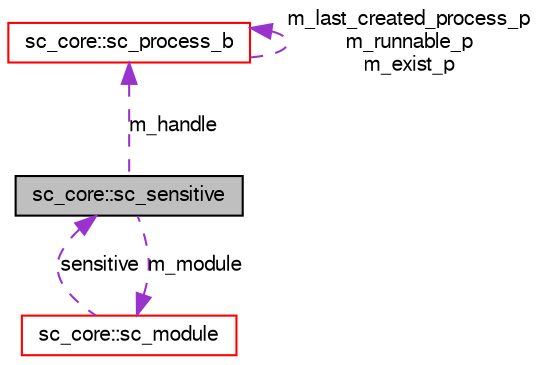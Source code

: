 digraph G
{
  edge [fontname="FreeSans",fontsize="10",labelfontname="FreeSans",labelfontsize="10"];
  node [fontname="FreeSans",fontsize="10",shape=record];
  Node1 [label="sc_core::sc_sensitive",height=0.2,width=0.4,color="black", fillcolor="grey75", style="filled" fontcolor="black"];
  Node2 -> Node1 [dir=back,color="darkorchid3",fontsize="10",style="dashed",label="m_module",fontname="FreeSans"];
  Node2 [label="sc_core::sc_module",height=0.2,width=0.4,color="red", fillcolor="white", style="filled",URL="$a00126.html"];
  Node1 -> Node2 [dir=back,color="darkorchid3",fontsize="10",style="dashed",label="sensitive",fontname="FreeSans"];
  Node3 -> Node1 [dir=back,color="darkorchid3",fontsize="10",style="dashed",label="m_handle",fontname="FreeSans"];
  Node3 [label="sc_core::sc_process_b",height=0.2,width=0.4,color="red", fillcolor="white", style="filled",URL="$a00158.html"];
  Node3 -> Node3 [dir=back,color="darkorchid3",fontsize="10",style="dashed",label="m_last_created_process_p\nm_runnable_p\nm_exist_p",fontname="FreeSans"];
}
